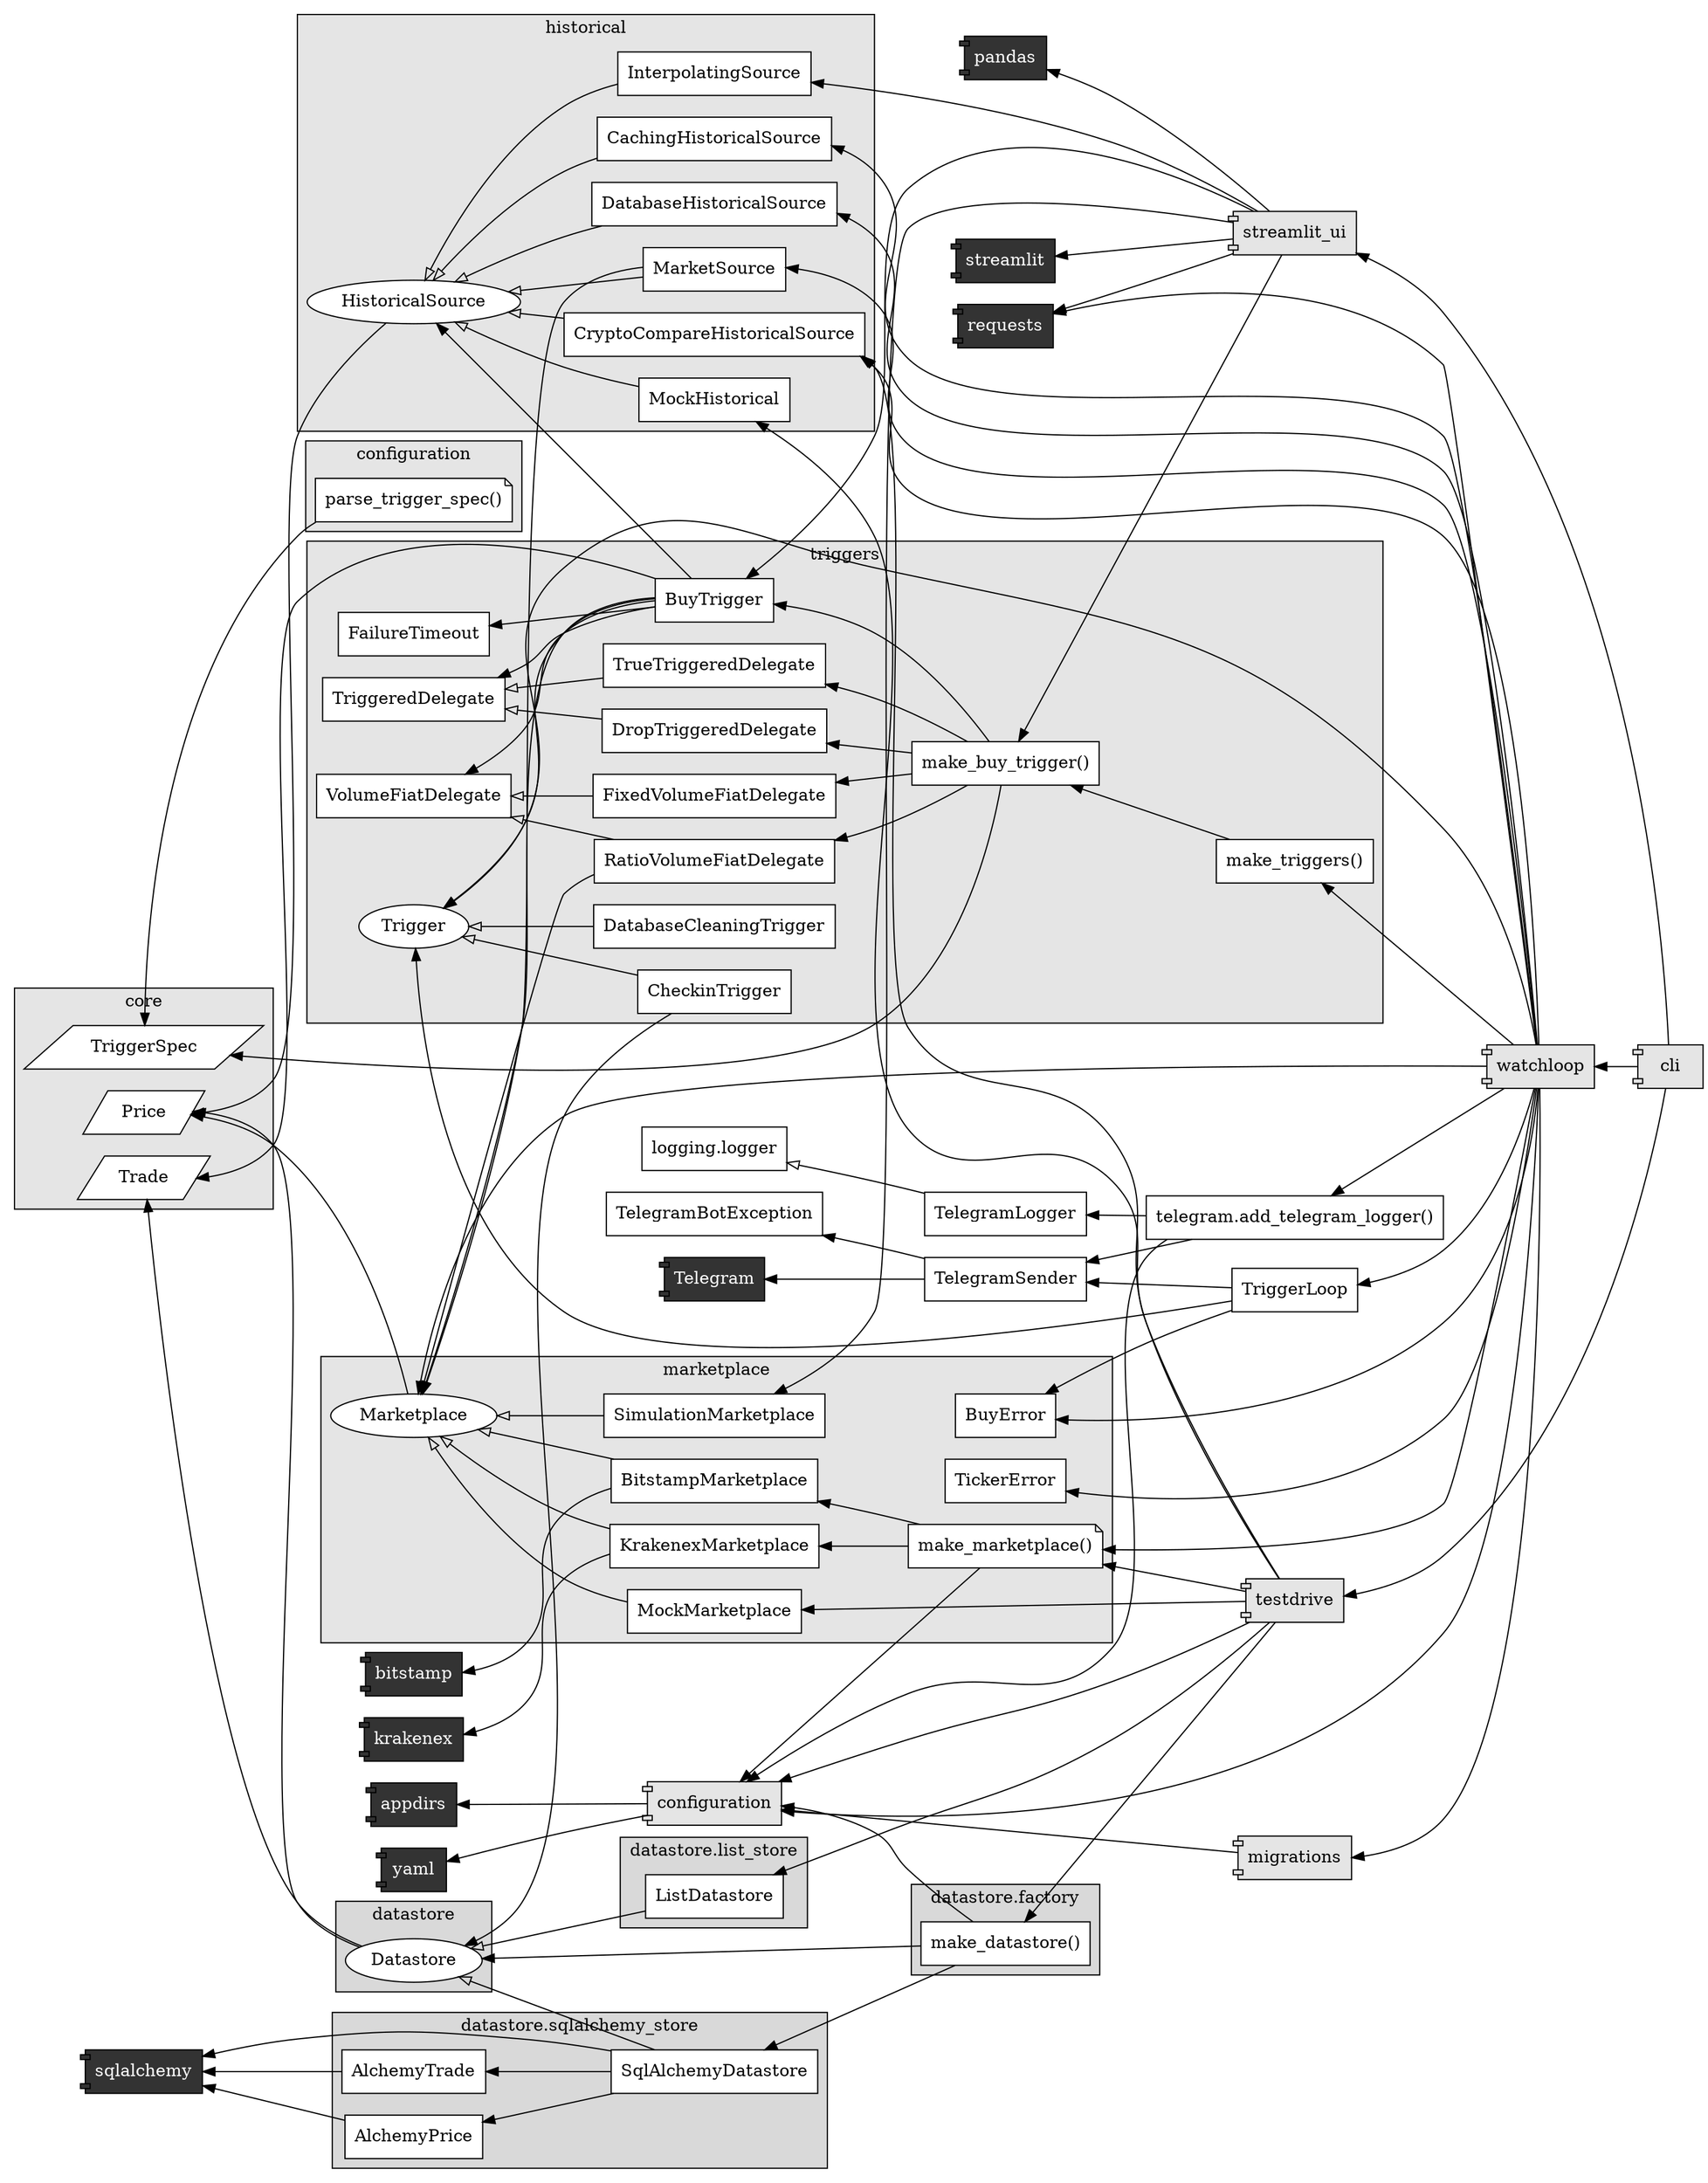 digraph {

rankdir = RL
overlap = false

node [style=filled, fillcolor=white, shape=box]

{
node [shape=component, style=filled, fillcolor=gray20, fontcolor=white]
"bitstamp"
"krakenex"
"sqlalchemy"
"Telegram"
"requests"
"appdirs"
"streamlit"
"pandas"
"yaml"
}

subgraph cluster_triggers {
label = "triggers"
fillcolor = gray90
style=filled
"TriggeredDelegate"
"VolumeFiatDelegate"
"Trigger" [shape=ellipse]
"FailureTimeout"
"BuyTrigger"
"DropTriggeredDelegate"
"TrueTriggeredDelegate"
"RatioVolumeFiatDelegate"
"FixedVolumeFiatDelegate"
"DatabaseCleaningTrigger"
"make_triggers()"
"make_buy_trigger()"
"CheckinTrigger"
}


subgraph cluster_core {
label = "core"
fillcolor = gray90
style=filled
"Price" [shape=parallelogram]
"Trade" [shape=parallelogram]
"TriggerSpec" [shape=parallelogram]
}

subgraph cluster_datastore {
label = "datastore"
fillcolor = gray85
style=filled
"Datastore" [shape=ellipse]
}

subgraph cluster_datastore_factory {
label = "datastore.factory"
fillcolor = gray85
style=filled
"make_datastore()" [shape=box]
}

subgraph cluster_datastore_sqlalchemy_store {
label = "datastore.sqlalchemy_store"
fillcolor = gray85
style=filled
"AlchemyPrice"
"AlchemyTrade"
"SqlAlchemyDatastore"
}

subgraph cluster_datastore_list_store {
label = "datastore.list_store"
fillcolor = gray85
style=filled
"ListDatastore"
}

subgraph cluster_historical {
label = "historical"
fillcolor = gray90
style=filled
"HistoricalSource" [shape=ellipse]
"MockHistorical"
"MarketSource"
"CachingHistoricalSource"
"InterpolatingSource"
"CryptoCompareHistoricalSource"
"DatabaseHistoricalSource"
}

subgraph cluster_marketplace {
label = "marketplace"
fillcolor = gray90
style=filled
"Marketplace" [shape=ellipse]
"make_marketplace()" [shape=note]
"BitstampMarketplace"
"KrakenexMarketplace"
"BuyError"
"MockMarketplace"
"SimulationMarketplace"
"TickerError"
}

subgraph cluster_triggers {
label = "triggers"
fillcolor = gray90
style=filled
"Trigger" [shape=ellipse]
"RatioVolumeFiatDelegate"
"DropTriggeredDelegate"
"FixedVolumeFiatDelegate"
"VolumeFiatDelegate"
"TriggeredDelegate"
}

subgraph cluster_configuration {
label = "configuration"
fillcolor = gray90
style=filled
"parse_trigger_spec()" [shape=note]
"DropTriggeredDelegate"
"FixedVolumeFiatDelegate"
"VolumeFiatDelegate"
"TriggeredDelegate"
}


{
node [shape=box]
"TelegramBotException"
"TelegramSender"
"TriggerLoop"
}


{
node [shape=component, fillcolor=gray90, style=filled]
"streamlit_ui"
"configuration"
"cli"
"migrations"
"testdrive"
"watchloop"
}


"testdrive" -> "configuration"
"testdrive" -> "make_marketplace()"
"testdrive" -> "make_datastore()"
"testdrive" -> "CryptoCompareHistoricalSource"
"testdrive" -> "ListDatastore"
"testdrive" -> "MockMarketplace"
"testdrive" -> "MockHistorical"

"parse_trigger_spec()" -> "TriggerSpec"
"AlchemyPrice" -> "sqlalchemy"
"AlchemyTrade" -> "sqlalchemy"
"BitstampMarketplace" -> "bitstamp"
"BitstampMarketplace" -> "Marketplace" [arrowhead=onormal]
"BuyTrigger" -> "FailureTimeout"
"BuyTrigger" -> "HistoricalSource"
"BuyTrigger" -> "Marketplace"
"BuyTrigger" -> "Trade"
"BuyTrigger" -> "Trigger" [arrowhead=onormal]
"BuyTrigger" -> "TriggeredDelegate"
"BuyTrigger" -> "VolumeFiatDelegate"
"CachingHistoricalSource" -> "HistoricalSource" [arrowhead=onormal]
"CheckinTrigger" -> "Datastore"
"CheckinTrigger" -> "Trigger" [arrowhead=onormal]
"cli" -> "streamlit_ui"
"cli" -> "watchloop"
"cli" -> "testdrive"
"configuration" -> "appdirs"
"configuration" -> "yaml"
"CryptoCompareHistoricalSource" -> "HistoricalSource" [arrowhead=onormal]
"DatabaseCleaningTrigger" -> "Trigger" [arrowhead=onormal]
"DatabaseHistoricalSource" -> "HistoricalSource" [arrowhead=onormal]
"Datastore" -> "Price"
"Datastore" -> "Trade"
"DropTriggeredDelegate" -> "TriggeredDelegate" [arrowhead=onormal]
"FixedVolumeFiatDelegate" -> "VolumeFiatDelegate" [arrowhead=onormal]
"HistoricalSource" -> "Price"
"InterpolatingSource" -> "HistoricalSource" [arrowhead=onormal]
"KrakenexMarketplace" -> "krakenex"
"KrakenexMarketplace" -> "Marketplace" [arrowhead=onormal]
"ListDatastore" -> "Datastore" [arrowhead=onormal]
"make_buy_trigger()" -> "TriggerSpec"
"make_buy_trigger()" -> "BuyTrigger"
"make_buy_trigger()" -> "DropTriggeredDelegate"
"make_buy_trigger()" -> "FixedVolumeFiatDelegate"
"make_buy_trigger()" -> "RatioVolumeFiatDelegate"
"make_buy_trigger()" -> "TrueTriggeredDelegate"
"make_marketplace()" -> "BitstampMarketplace"
"make_marketplace()" -> "configuration"
"make_marketplace()" -> "KrakenexMarketplace"
"make_triggers()" -> "make_buy_trigger()"
"Marketplace" -> "Price"
"MarketSource" -> "HistoricalSource" [arrowhead=onormal]
"MarketSource" -> "Marketplace"
"migrations" -> "configuration"
"MockHistorical" -> "HistoricalSource" [arrowhead=onormal]
"MockMarketplace" -> "Marketplace" [arrowhead=onormal]
"RatioVolumeFiatDelegate" -> "Marketplace"
"RatioVolumeFiatDelegate" -> "VolumeFiatDelegate" [arrowhead=onormal]
"SimulationMarketplace" -> "Marketplace" [arrowhead=onormal]
"SqlAlchemyDatastore" -> "AlchemyPrice"
"SqlAlchemyDatastore" -> "AlchemyTrade"
"SqlAlchemyDatastore" -> "Datastore" [arrowhead=onormal]
"SqlAlchemyDatastore" -> "sqlalchemy"
"streamlit_ui" -> "BuyTrigger"
"streamlit_ui" -> "InterpolatingSource"
"streamlit_ui" -> "make_buy_trigger()"
"streamlit_ui" -> "pandas"
"streamlit_ui" -> "requests"
"streamlit_ui" -> "SimulationMarketplace"
"streamlit_ui" -> "streamlit"
"telegram.add_telegram_logger()" -> "configuration"
"telegram.add_telegram_logger()" -> "TelegramLogger"
"telegram.add_telegram_logger()" -> "TelegramSender"
"TelegramLogger" -> "logging.logger" [arrowhead=onormal]
"TelegramSender" -> "Telegram"
"TelegramSender" -> "TelegramBotException"
"TriggerLoop" -> "BuyError"
"TriggerLoop" -> "TelegramSender"
"TriggerLoop" -> "Trigger"
"TrueTriggeredDelegate" -> "TriggeredDelegate" [arrowhead=onormal]
"watchloop" -> "CachingHistoricalSource"
"watchloop" -> "configuration"
"watchloop" -> "CryptoCompareHistoricalSource"
"watchloop" -> "DatabaseHistoricalSource"
"watchloop" -> "make_marketplace()"
"watchloop" -> "make_triggers()"
"watchloop" -> "Marketplace"
"watchloop" -> "MarketSource"
"watchloop" -> "migrations"
"watchloop" -> "telegram.add_telegram_logger()"
"watchloop" -> "TriggerLoop"
"watchloop" -> "BuyError"
"watchloop" -> "requests"
"watchloop" -> "TickerError"
"watchloop" -> "Trigger"
"make_datastore()" -> "SqlAlchemyDatastore"
"make_datastore()" -> "Datastore"
"make_datastore()" -> "configuration"

} 
